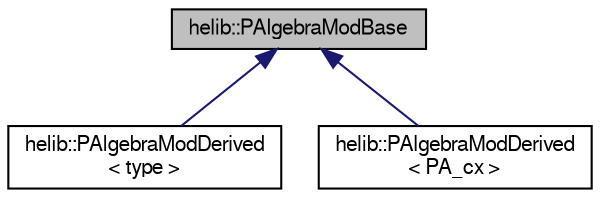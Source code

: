 digraph "helib::PAlgebraModBase"
{
  edge [fontname="FreeSans",fontsize="10",labelfontname="FreeSans",labelfontsize="10"];
  node [fontname="FreeSans",fontsize="10",shape=record];
  Node0 [label="helib::PAlgebraModBase",height=0.2,width=0.4,color="black", fillcolor="grey75", style="filled", fontcolor="black"];
  Node0 -> Node1 [dir="back",color="midnightblue",fontsize="10",style="solid"];
  Node1 [label="helib::PAlgebraModDerived\l\< type \>",height=0.2,width=0.4,color="black", fillcolor="white", style="filled",URL="$classhelib_1_1_p_algebra_mod_derived.html",tooltip="A concrete instantiation of the virtual class. "];
  Node0 -> Node2 [dir="back",color="midnightblue",fontsize="10",style="solid"];
  Node2 [label="helib::PAlgebraModDerived\l\< PA_cx \>",height=0.2,width=0.4,color="black", fillcolor="white", style="filled",URL="$classhelib_1_1_p_algebra_mod_derived_3_01_p_a__cx_01_4.html"];
}
